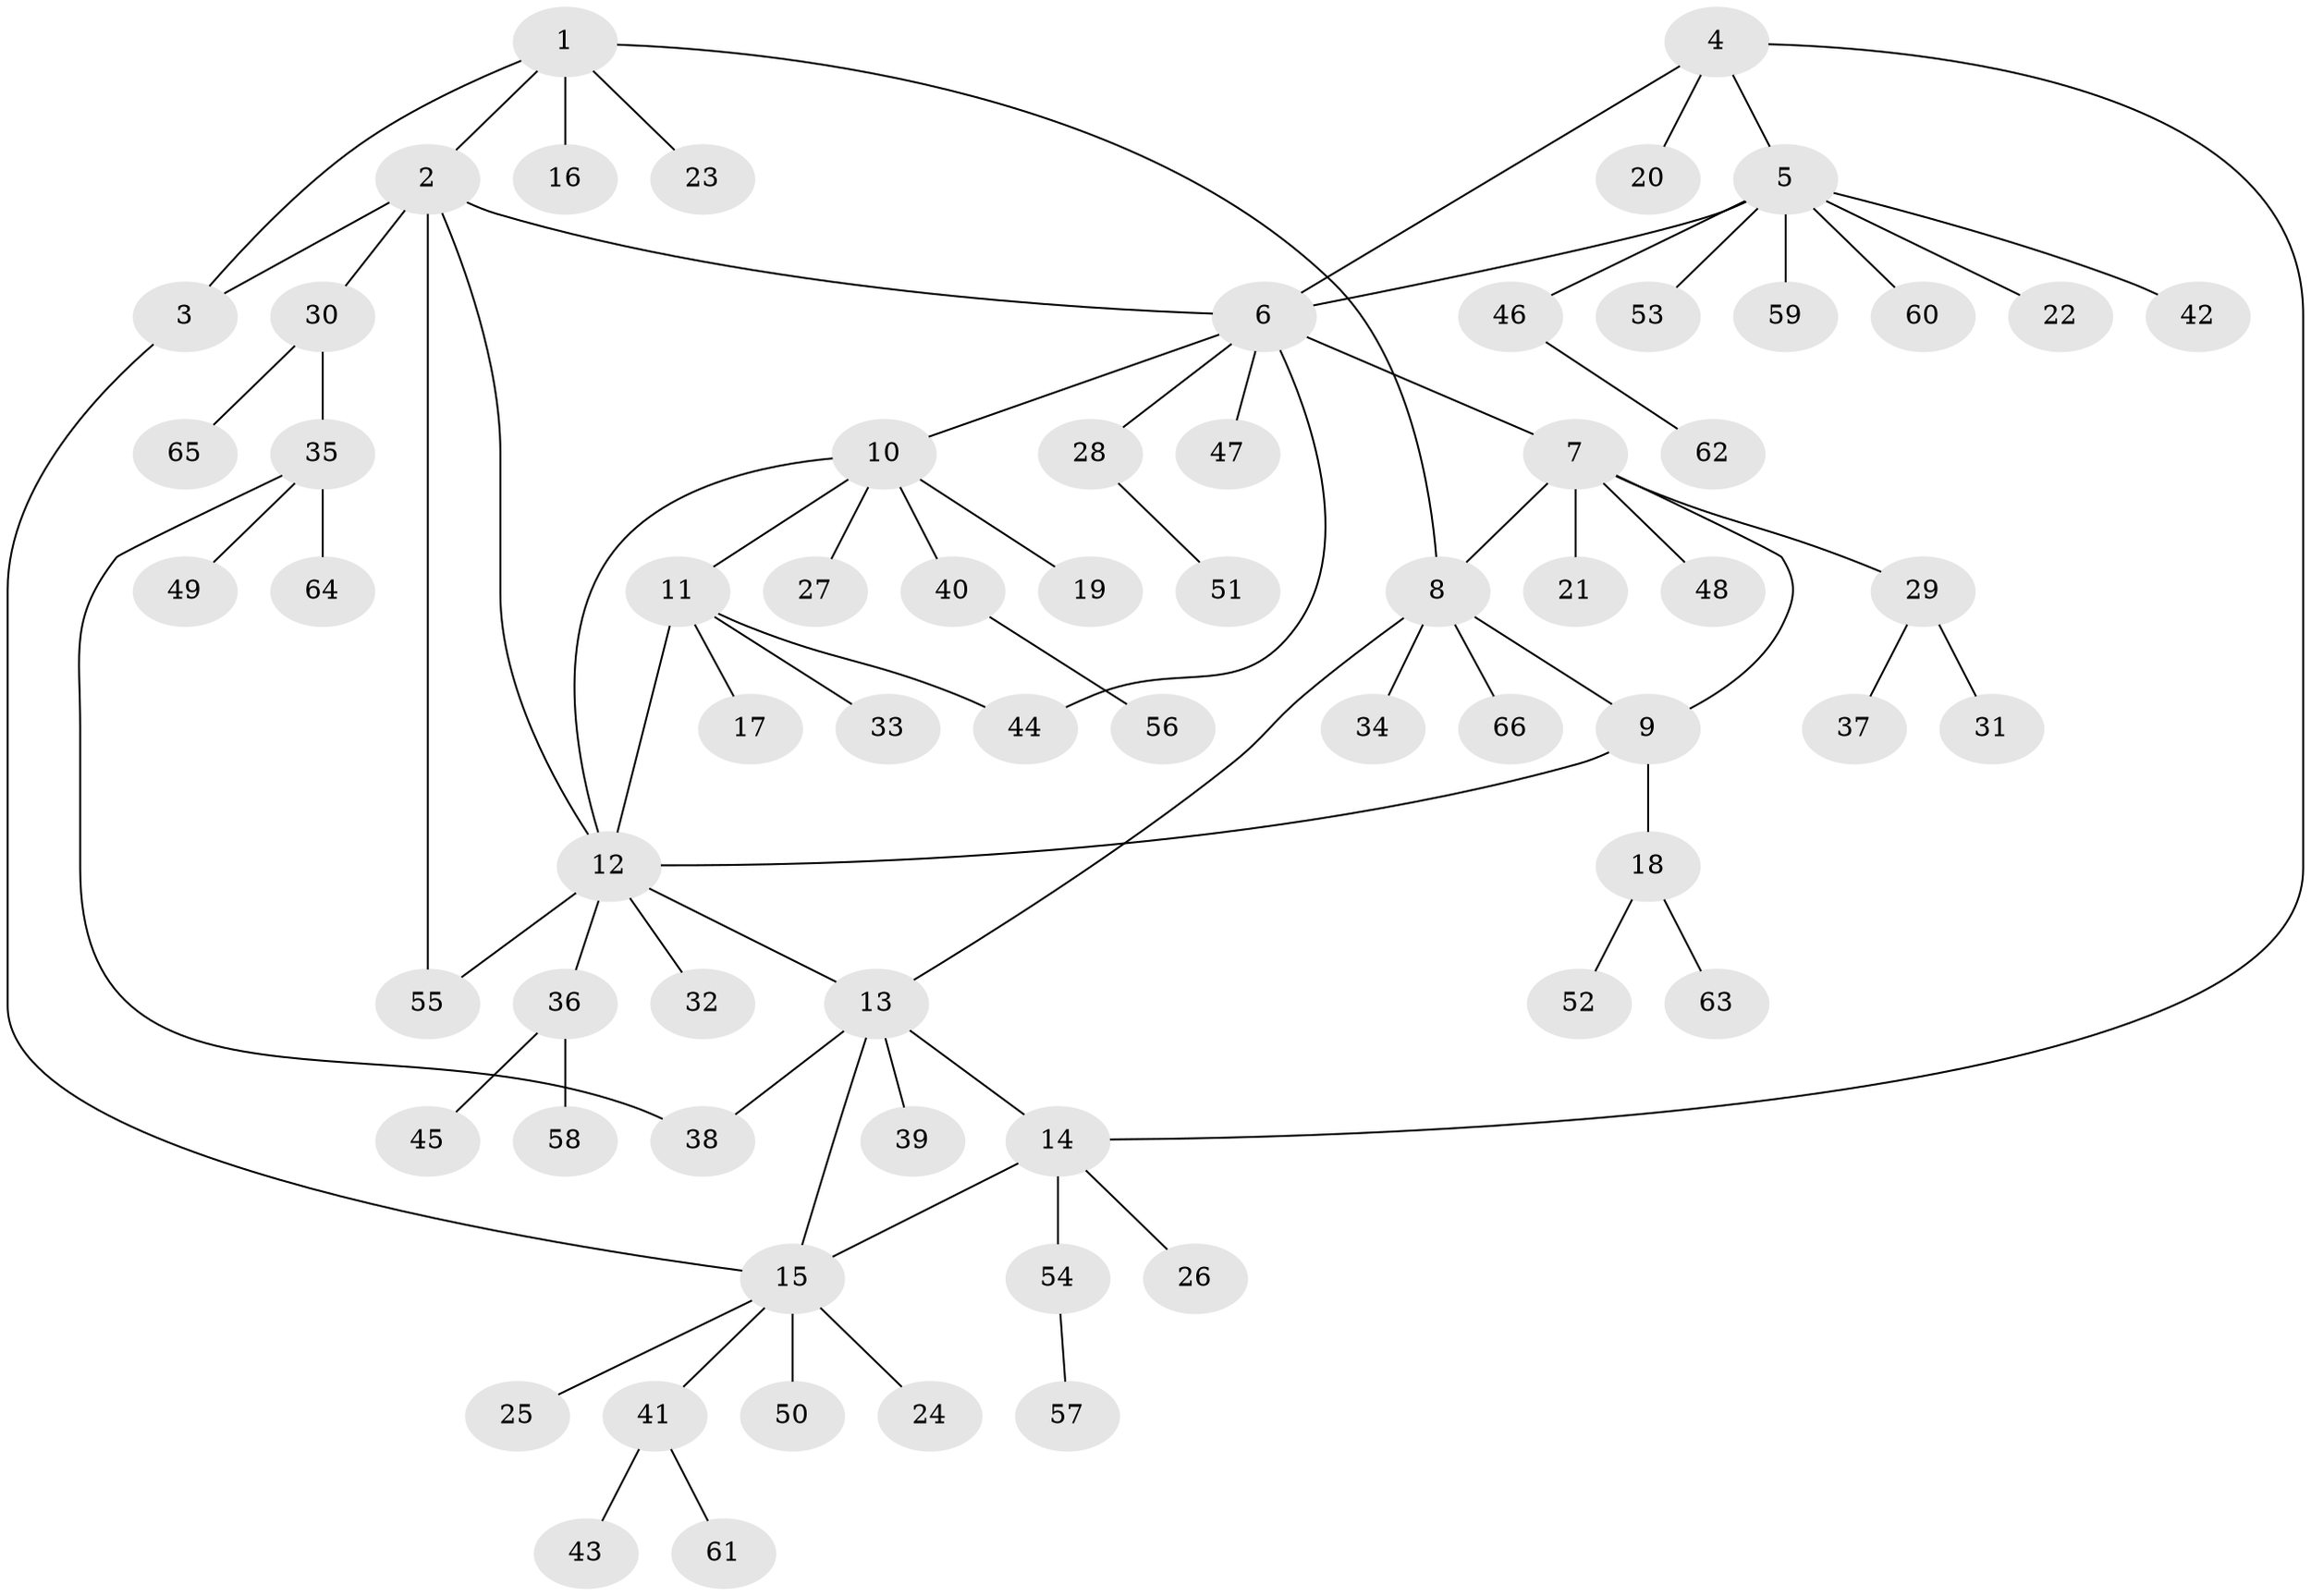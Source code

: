 // coarse degree distribution, {1: 0.5789473684210527, 3: 0.2631578947368421, 6: 0.10526315789473684, 8: 0.05263157894736842}
// Generated by graph-tools (version 1.1) at 2025/57/03/04/25 21:57:17]
// undirected, 66 vertices, 79 edges
graph export_dot {
graph [start="1"]
  node [color=gray90,style=filled];
  1;
  2;
  3;
  4;
  5;
  6;
  7;
  8;
  9;
  10;
  11;
  12;
  13;
  14;
  15;
  16;
  17;
  18;
  19;
  20;
  21;
  22;
  23;
  24;
  25;
  26;
  27;
  28;
  29;
  30;
  31;
  32;
  33;
  34;
  35;
  36;
  37;
  38;
  39;
  40;
  41;
  42;
  43;
  44;
  45;
  46;
  47;
  48;
  49;
  50;
  51;
  52;
  53;
  54;
  55;
  56;
  57;
  58;
  59;
  60;
  61;
  62;
  63;
  64;
  65;
  66;
  1 -- 2;
  1 -- 3;
  1 -- 8;
  1 -- 16;
  1 -- 23;
  2 -- 3;
  2 -- 6;
  2 -- 12;
  2 -- 30;
  2 -- 55;
  3 -- 15;
  4 -- 5;
  4 -- 6;
  4 -- 14;
  4 -- 20;
  5 -- 6;
  5 -- 22;
  5 -- 42;
  5 -- 46;
  5 -- 53;
  5 -- 59;
  5 -- 60;
  6 -- 7;
  6 -- 10;
  6 -- 28;
  6 -- 44;
  6 -- 47;
  7 -- 8;
  7 -- 9;
  7 -- 21;
  7 -- 29;
  7 -- 48;
  8 -- 9;
  8 -- 13;
  8 -- 34;
  8 -- 66;
  9 -- 12;
  9 -- 18;
  10 -- 11;
  10 -- 12;
  10 -- 19;
  10 -- 27;
  10 -- 40;
  11 -- 12;
  11 -- 17;
  11 -- 33;
  11 -- 44;
  12 -- 13;
  12 -- 32;
  12 -- 36;
  12 -- 55;
  13 -- 14;
  13 -- 15;
  13 -- 38;
  13 -- 39;
  14 -- 15;
  14 -- 26;
  14 -- 54;
  15 -- 24;
  15 -- 25;
  15 -- 41;
  15 -- 50;
  18 -- 52;
  18 -- 63;
  28 -- 51;
  29 -- 31;
  29 -- 37;
  30 -- 35;
  30 -- 65;
  35 -- 38;
  35 -- 49;
  35 -- 64;
  36 -- 45;
  36 -- 58;
  40 -- 56;
  41 -- 43;
  41 -- 61;
  46 -- 62;
  54 -- 57;
}
